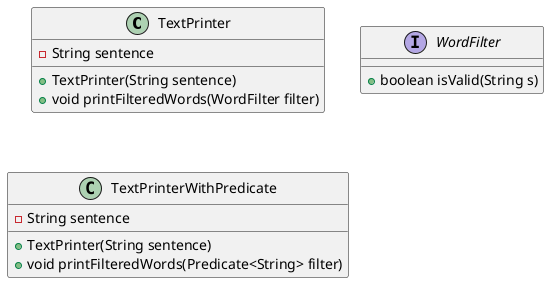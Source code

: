 @startuml
'https://plantuml.com/class-diagram

class TextPrinter {
- String sentence
+ TextPrinter(String sentence)
+ void printFilteredWords(WordFilter filter)
}
interface WordFilter {
+ boolean isValid(String s)
}

class TextPrinterWithPredicate {
- String sentence
+ TextPrinter(String sentence)
+ void printFilteredWords(Predicate<String> filter)
}

@enduml